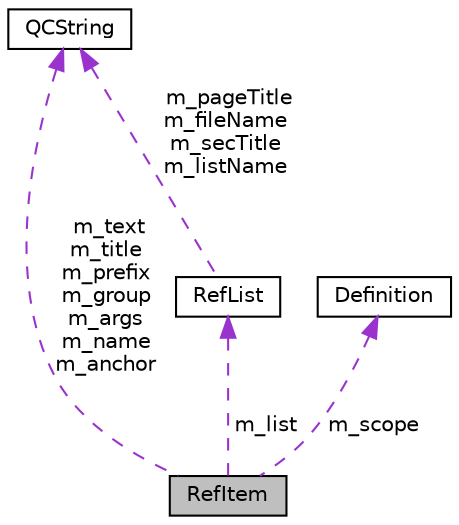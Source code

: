 digraph "RefItem"
{
 // INTERACTIVE_SVG=YES
 // LATEX_PDF_SIZE
  edge [fontname="Helvetica",fontsize="10",labelfontname="Helvetica",labelfontsize="10"];
  node [fontname="Helvetica",fontsize="10",shape=record];
  Node1 [label="RefItem",height=0.2,width=0.4,color="black", fillcolor="grey75", style="filled", fontcolor="black",tooltip="This struct represents an item in the list of references."];
  Node2 -> Node1 [dir="back",color="darkorchid3",fontsize="10",style="dashed",label=" m_text\nm_title\nm_prefix\nm_group\nm_args\nm_name\nm_anchor" ,fontname="Helvetica"];
  Node2 [label="QCString",height=0.2,width=0.4,color="black", fillcolor="white", style="filled",URL="$d9/d45/class_q_c_string.html",tooltip="This is an alternative implementation of QCString."];
  Node3 -> Node1 [dir="back",color="darkorchid3",fontsize="10",style="dashed",label=" m_scope" ,fontname="Helvetica"];
  Node3 [label="Definition",height=0.2,width=0.4,color="black", fillcolor="white", style="filled",URL="$d5/dcc/class_definition.html",tooltip="The common base class of all entity definitions found in the sources."];
  Node4 -> Node1 [dir="back",color="darkorchid3",fontsize="10",style="dashed",label=" m_list" ,fontname="Helvetica"];
  Node4 [label="RefList",height=0.2,width=0.4,color="black", fillcolor="white", style="filled",URL="$d7/de8/class_ref_list.html",tooltip="List of cross-referenced items"];
  Node2 -> Node4 [dir="back",color="darkorchid3",fontsize="10",style="dashed",label=" m_pageTitle\nm_fileName\nm_secTitle\nm_listName" ,fontname="Helvetica"];
}
